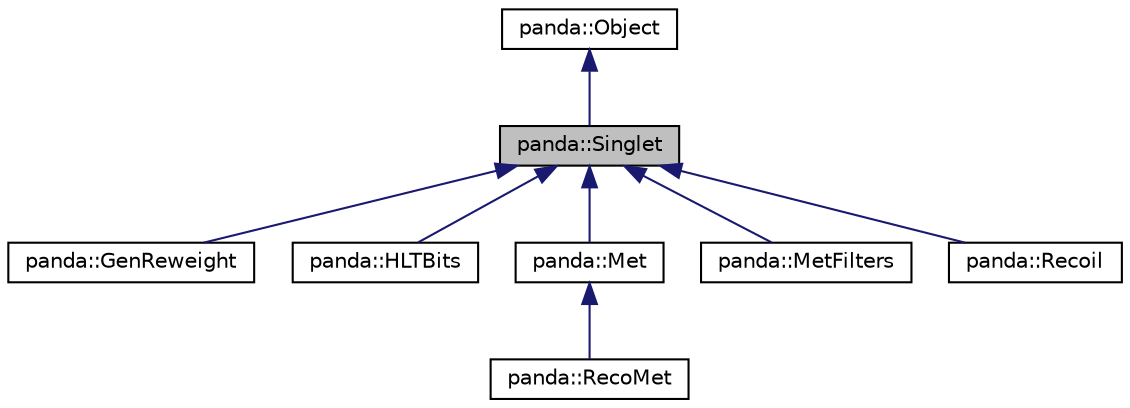 digraph G
{
  edge [fontname="Helvetica",fontsize="10",labelfontname="Helvetica",labelfontsize="10"];
  node [fontname="Helvetica",fontsize="10",shape=record];
  Node1 [label="panda::Singlet",height=0.2,width=0.4,color="black", fillcolor="grey75", style="filled" fontcolor="black"];
  Node2 -> Node1 [dir=back,color="midnightblue",fontsize="10",style="solid"];
  Node2 [label="panda::Object",height=0.2,width=0.4,color="black", fillcolor="white", style="filled",URL="$classpanda_1_1Object.html",tooltip="Object base class."];
  Node1 -> Node3 [dir=back,color="midnightblue",fontsize="10",style="solid"];
  Node3 [label="panda::GenReweight",height=0.2,width=0.4,color="black", fillcolor="white", style="filled",URL="$classpanda_1_1GenReweight.html"];
  Node1 -> Node4 [dir=back,color="midnightblue",fontsize="10",style="solid"];
  Node4 [label="panda::HLTBits",height=0.2,width=0.4,color="black", fillcolor="white", style="filled",URL="$classpanda_1_1HLTBits.html"];
  Node1 -> Node5 [dir=back,color="midnightblue",fontsize="10",style="solid"];
  Node5 [label="panda::Met",height=0.2,width=0.4,color="black", fillcolor="white", style="filled",URL="$classpanda_1_1Met.html"];
  Node5 -> Node6 [dir=back,color="midnightblue",fontsize="10",style="solid"];
  Node6 [label="panda::RecoMet",height=0.2,width=0.4,color="black", fillcolor="white", style="filled",URL="$classpanda_1_1RecoMet.html"];
  Node1 -> Node7 [dir=back,color="midnightblue",fontsize="10",style="solid"];
  Node7 [label="panda::MetFilters",height=0.2,width=0.4,color="black", fillcolor="white", style="filled",URL="$classpanda_1_1MetFilters.html"];
  Node1 -> Node8 [dir=back,color="midnightblue",fontsize="10",style="solid"];
  Node8 [label="panda::Recoil",height=0.2,width=0.4,color="black", fillcolor="white", style="filled",URL="$classpanda_1_1Recoil.html"];
}
